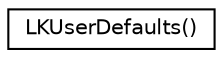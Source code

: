 digraph "Graphical Class Hierarchy"
{
  edge [fontname="Helvetica",fontsize="10",labelfontname="Helvetica",labelfontsize="10"];
  node [fontname="Helvetica",fontsize="10",shape=record];
  rankdir="LR";
  Node0 [label="LKUserDefaults()",height=0.2,width=0.4,color="black", fillcolor="white", style="filled",URL="$category_l_k_user_defaults_07_08.html"];
}
